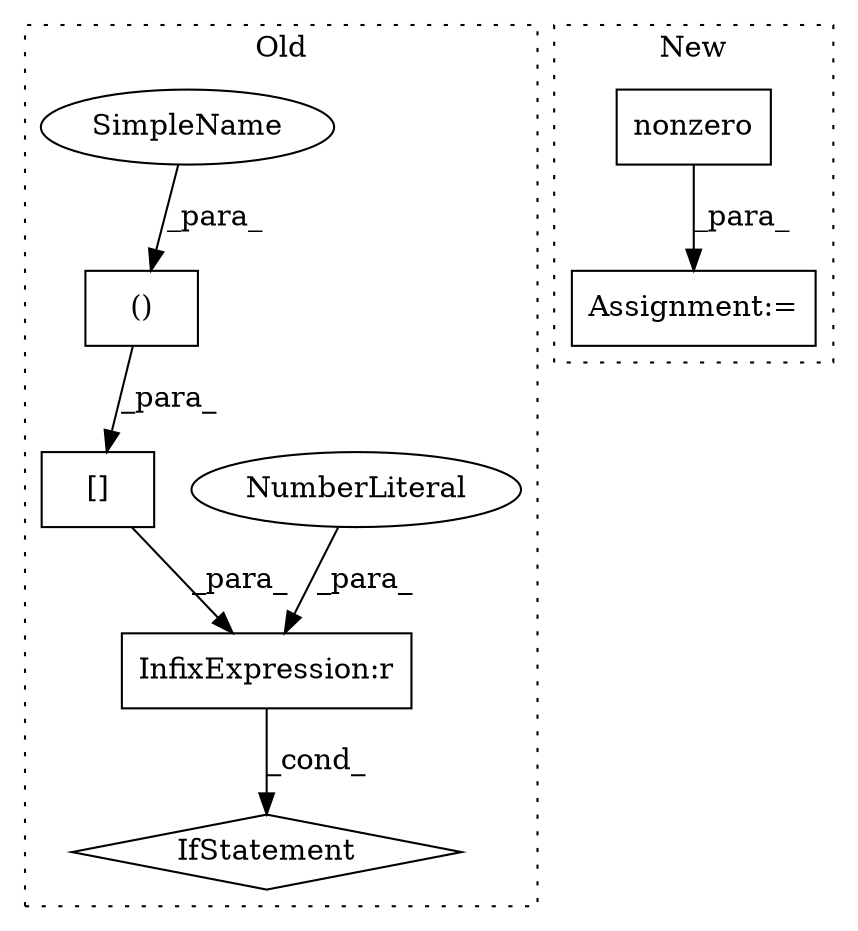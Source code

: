digraph G {
subgraph cluster0 {
1 [label="IfStatement" a="25" s="899,948" l="4,2" shape="diamond"];
4 [label="InfixExpression:r" a="27" s="943" l="4" shape="box"];
5 [label="NumberLiteral" a="34" s="947" l="1" shape="ellipse"];
6 [label="()" a="106" s="926" l="15" shape="box"];
7 [label="[]" a="2" s="903,941" l="23,2" shape="box"];
8 [label="SimpleName" a="42" s="926" l="1" shape="ellipse"];
label = "Old";
style="dotted";
}
subgraph cluster1 {
2 [label="nonzero" a="32" s="589,608" l="8,1" shape="box"];
3 [label="Assignment:=" a="7" s="581" l="2" shape="box"];
label = "New";
style="dotted";
}
2 -> 3 [label="_para_"];
4 -> 1 [label="_cond_"];
5 -> 4 [label="_para_"];
6 -> 7 [label="_para_"];
7 -> 4 [label="_para_"];
8 -> 6 [label="_para_"];
}
